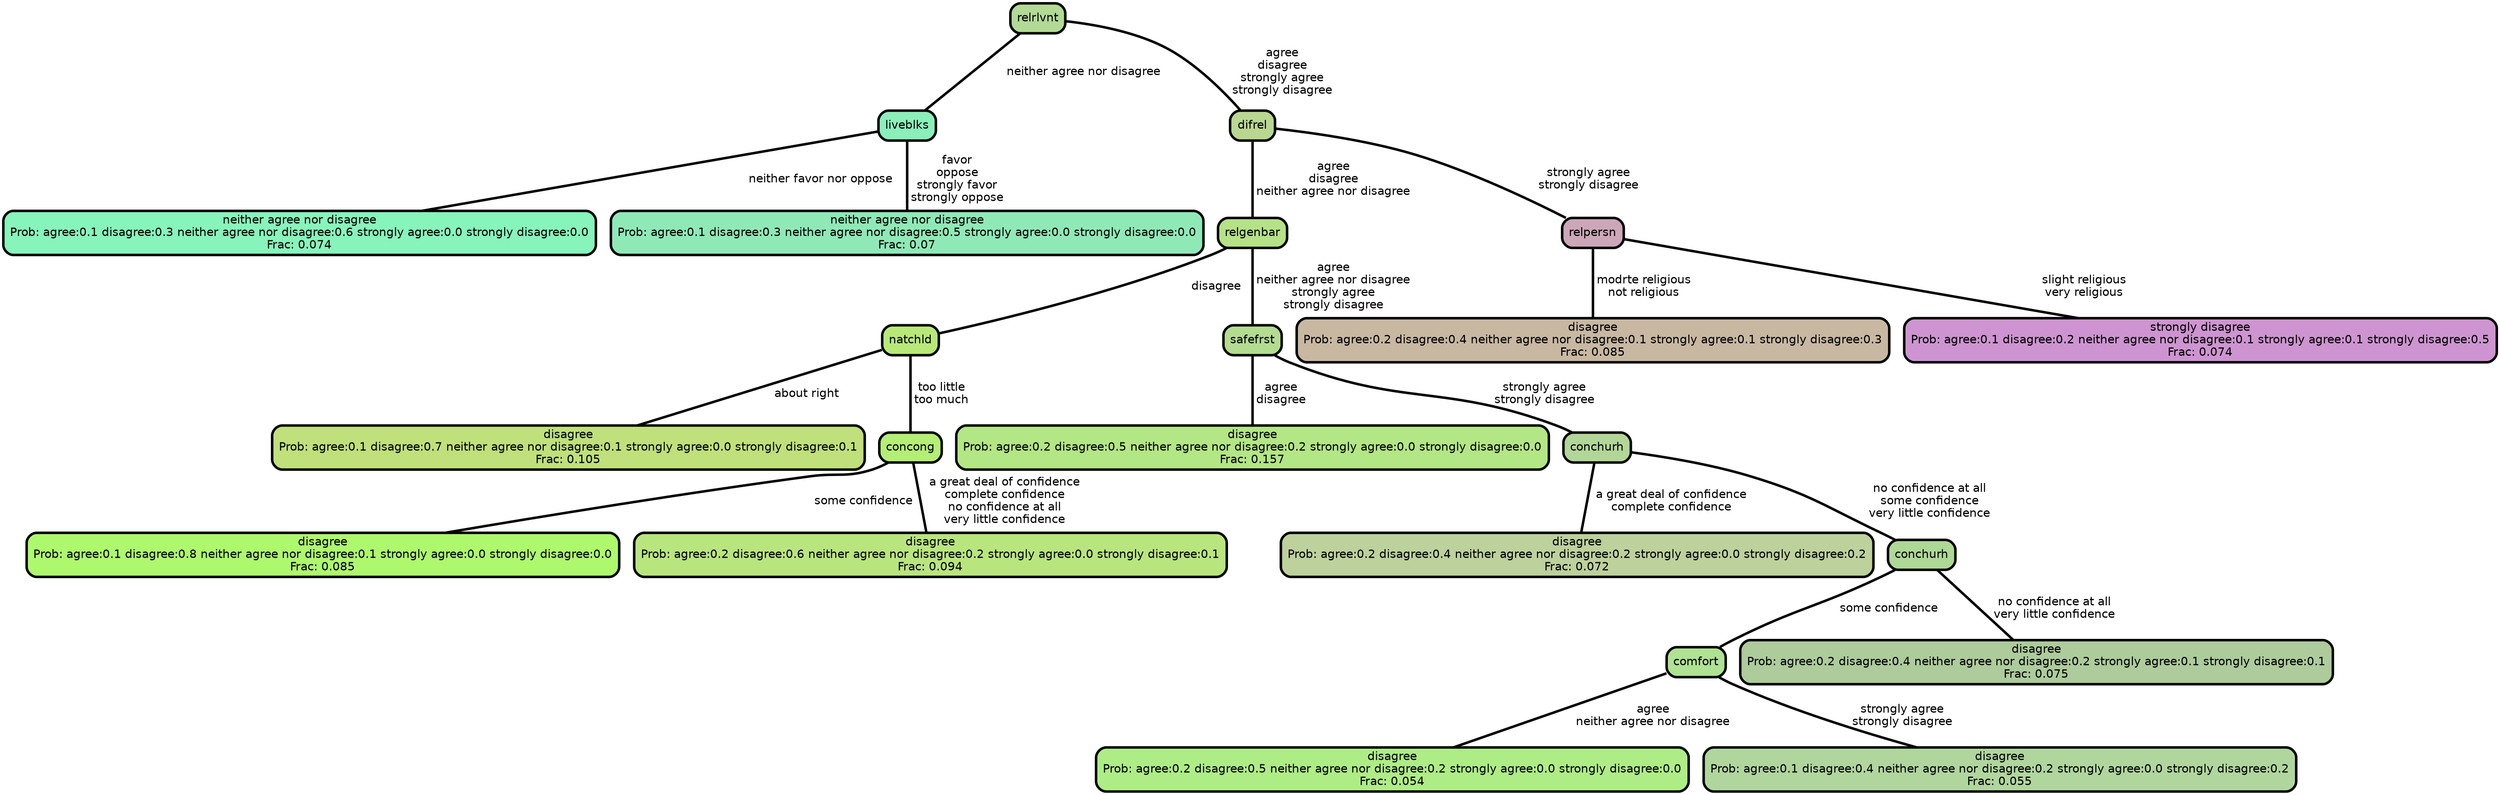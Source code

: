 graph Tree {
node [shape=box, style="filled, rounded",color="black",penwidth="3",fontcolor="black",                 fontname=helvetica] ;
graph [ranksep="0 equally", splines=straight,                 bgcolor=transparent, dpi=200] ;
edge [fontname=helvetica, color=black] ;
0 [label="neither agree nor disagree
Prob: agree:0.1 disagree:0.3 neither agree nor disagree:0.6 strongly agree:0.0 strongly disagree:0.0
Frac: 0.074", fillcolor="#87f4bb"] ;
1 [label="liveblks", fillcolor="#8befba"] ;
2 [label="neither agree nor disagree
Prob: agree:0.1 disagree:0.3 neither agree nor disagree:0.5 strongly agree:0.0 strongly disagree:0.0
Frac: 0.07", fillcolor="#8fe9b7"] ;
3 [label="relrlvnt", fillcolor="#b2da96"] ;
4 [label="disagree
Prob: agree:0.1 disagree:0.7 neither agree nor disagree:0.1 strongly agree:0.0 strongly disagree:0.1
Frac: 0.105", fillcolor="#bfe07b"] ;
5 [label="natchld", fillcolor="#b8e978"] ;
6 [label="disagree
Prob: agree:0.1 disagree:0.8 neither agree nor disagree:0.1 strongly agree:0.0 strongly disagree:0.0
Frac: 0.085", fillcolor="#aef86e"] ;
7 [label="concong", fillcolor="#b4ee76"] ;
8 [label="disagree
Prob: agree:0.2 disagree:0.6 neither agree nor disagree:0.2 strongly agree:0.0 strongly disagree:0.1
Frac: 0.094", fillcolor="#b9e57e"] ;
9 [label="relgenbar", fillcolor="#b5e187"] ;
10 [label="disagree
Prob: agree:0.2 disagree:0.5 neither agree nor disagree:0.2 strongly agree:0.0 strongly disagree:0.0
Frac: 0.157", fillcolor="#b3e685"] ;
11 [label="safefrst", fillcolor="#b3dc91"] ;
12 [label="disagree
Prob: agree:0.2 disagree:0.4 neither agree nor disagree:0.2 strongly agree:0.0 strongly disagree:0.2
Frac: 0.072", fillcolor="#bdd19c"] ;
13 [label="conchurh", fillcolor="#b2d698"] ;
14 [label="disagree
Prob: agree:0.2 disagree:0.5 neither agree nor disagree:0.2 strongly agree:0.0 strongly disagree:0.0
Frac: 0.054", fillcolor="#aeed86"] ;
15 [label="comfort", fillcolor="#afe292"] ;
16 [label="disagree
Prob: agree:0.1 disagree:0.4 neither agree nor disagree:0.2 strongly agree:0.0 strongly disagree:0.2
Frac: 0.055", fillcolor="#b0d69e"] ;
17 [label="conchurh", fillcolor="#aed896"] ;
18 [label="disagree
Prob: agree:0.2 disagree:0.4 neither agree nor disagree:0.2 strongly agree:0.1 strongly disagree:0.1
Frac: 0.075", fillcolor="#adcb9b"] ;
19 [label="difrel", fillcolor="#b9d790"] ;
20 [label="disagree
Prob: agree:0.2 disagree:0.4 neither agree nor disagree:0.1 strongly agree:0.1 strongly disagree:0.3
Frac: 0.085", fillcolor="#c8b8a2"] ;
21 [label="relpersn", fillcolor="#cba7b8"] ;
22 [label="strongly disagree
Prob: agree:0.1 disagree:0.2 neither agree nor disagree:0.1 strongly agree:0.1 strongly disagree:0.5
Frac: 0.074", fillcolor="#ce94d1"] ;
1 -- 0 [label=" neither favor nor oppose",penwidth=3] ;
1 -- 2 [label=" favor\n oppose\n strongly favor\n strongly oppose",penwidth=3] ;
3 -- 1 [label=" neither agree nor disagree",penwidth=3] ;
3 -- 19 [label=" agree\n disagree\n strongly agree\n strongly disagree",penwidth=3] ;
5 -- 4 [label=" about right",penwidth=3] ;
5 -- 7 [label=" too little\n too much",penwidth=3] ;
7 -- 6 [label=" some confidence",penwidth=3] ;
7 -- 8 [label=" a great deal of confidence\n complete confidence\n no confidence at all\n very little confidence",penwidth=3] ;
9 -- 5 [label=" disagree",penwidth=3] ;
9 -- 11 [label=" agree\n neither agree nor disagree\n strongly agree\n strongly disagree",penwidth=3] ;
11 -- 10 [label=" agree\n disagree",penwidth=3] ;
11 -- 13 [label=" strongly agree\n strongly disagree",penwidth=3] ;
13 -- 12 [label=" a great deal of confidence\n complete confidence",penwidth=3] ;
13 -- 17 [label=" no confidence at all\n some confidence\n very little confidence",penwidth=3] ;
15 -- 14 [label=" agree\n neither agree nor disagree",penwidth=3] ;
15 -- 16 [label=" strongly agree\n strongly disagree",penwidth=3] ;
17 -- 15 [label=" some confidence",penwidth=3] ;
17 -- 18 [label=" no confidence at all\n very little confidence",penwidth=3] ;
19 -- 9 [label=" agree\n disagree\n neither agree nor disagree",penwidth=3] ;
19 -- 21 [label=" strongly agree\n strongly disagree",penwidth=3] ;
21 -- 20 [label=" modrte religious\n not religious",penwidth=3] ;
21 -- 22 [label=" slight religious\n very religious",penwidth=3] ;
{rank = same;}}